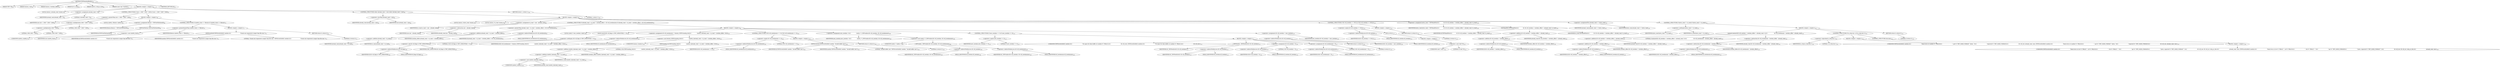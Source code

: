 digraph "TIFFReadAndRealloc" {  
"73977" [label = <(METHOD,TIFFReadAndRealloc)<SUB>55</SUB>> ]
"73978" [label = <(PARAM,TIFF *tif)<SUB>55</SUB>> ]
"73979" [label = <(PARAM,tmsize_t size)<SUB>55</SUB>> ]
"73980" [label = <(PARAM,tmsize_t rawdata_offset)<SUB>55</SUB>> ]
"73981" [label = <(PARAM,int is_strip)<SUB>56</SUB>> ]
"73982" [label = <(PARAM,uint32_t strip_or_tile)<SUB>56</SUB>> ]
"73983" [label = <(PARAM,const char *module)<SUB>57</SUB>> ]
"73984" [label = <(BLOCK,&lt;empty&gt;,&lt;empty&gt;)<SUB>58</SUB>> ]
"73985" [label = <(LOCAL,tmsize_t already_read: tmsize_t)<SUB>62</SUB>> ]
"73986" [label = <(&lt;operator&gt;.assignment,already_read = 0)<SUB>62</SUB>> ]
"73987" [label = <(IDENTIFIER,already_read,already_read = 0)<SUB>62</SUB>> ]
"73988" [label = <(LITERAL,0,already_read = 0)<SUB>62</SUB>> ]
"73989" [label = <(CONTROL_STRUCTURE,if (size &gt; 1000 * 1000 * 1000),if (size &gt; 1000 * 1000 * 1000))<SUB>67</SUB>> ]
"73990" [label = <(&lt;operator&gt;.greaterThan,size &gt; 1000 * 1000 * 1000)<SUB>67</SUB>> ]
"73991" [label = <(IDENTIFIER,size,size &gt; 1000 * 1000 * 1000)<SUB>67</SUB>> ]
"73992" [label = <(&lt;operator&gt;.multiplication,1000 * 1000 * 1000)<SUB>67</SUB>> ]
"73993" [label = <(&lt;operator&gt;.multiplication,1000 * 1000)<SUB>67</SUB>> ]
"73994" [label = <(LITERAL,1000,1000 * 1000)<SUB>67</SUB>> ]
"73995" [label = <(LITERAL,1000,1000 * 1000)<SUB>67</SUB>> ]
"73996" [label = <(LITERAL,1000,1000 * 1000 * 1000)<SUB>67</SUB>> ]
"73997" [label = <(BLOCK,&lt;empty&gt;,&lt;empty&gt;)<SUB>68</SUB>> ]
"73998" [label = <(LOCAL,uint64_t filesize: uint64_t)<SUB>69</SUB>> ]
"73999" [label = <(&lt;operator&gt;.assignment,filesize = TIFFGetFileSize(tif))<SUB>69</SUB>> ]
"74000" [label = <(IDENTIFIER,filesize,filesize = TIFFGetFileSize(tif))<SUB>69</SUB>> ]
"74001" [label = <(TIFFGetFileSize,TIFFGetFileSize(tif))<SUB>69</SUB>> ]
"74002" [label = <(IDENTIFIER,tif,TIFFGetFileSize(tif))<SUB>69</SUB>> ]
"74003" [label = <(CONTROL_STRUCTURE,if ((uint64_t)size &gt;= filesize),if ((uint64_t)size &gt;= filesize))<SUB>70</SUB>> ]
"74004" [label = <(&lt;operator&gt;.greaterEqualsThan,(uint64_t)size &gt;= filesize)<SUB>70</SUB>> ]
"74005" [label = <(&lt;operator&gt;.cast,(uint64_t)size)<SUB>70</SUB>> ]
"74006" [label = <(UNKNOWN,uint64_t,uint64_t)<SUB>70</SUB>> ]
"74007" [label = <(IDENTIFIER,size,(uint64_t)size)<SUB>70</SUB>> ]
"74008" [label = <(IDENTIFIER,filesize,(uint64_t)size &gt;= filesize)<SUB>70</SUB>> ]
"74009" [label = <(BLOCK,&lt;empty&gt;,&lt;empty&gt;)<SUB>71</SUB>> ]
"74010" [label = <(TIFFErrorExtR,TIFFErrorExtR(tif, module,\012                          &quot;Chunk size requested is larger than file size.&quot;))<SUB>72</SUB>> ]
"74011" [label = <(IDENTIFIER,tif,TIFFErrorExtR(tif, module,\012                          &quot;Chunk size requested is larger than file size.&quot;))<SUB>72</SUB>> ]
"74012" [label = <(IDENTIFIER,module,TIFFErrorExtR(tif, module,\012                          &quot;Chunk size requested is larger than file size.&quot;))<SUB>72</SUB>> ]
"74013" [label = <(LITERAL,&quot;Chunk size requested is larger than file size.&quot;,TIFFErrorExtR(tif, module,\012                          &quot;Chunk size requested is larger than file size.&quot;))<SUB>73</SUB>> ]
"74014" [label = <(RETURN,return 0;,return 0;)<SUB>74</SUB>> ]
"74015" [label = <(LITERAL,0,return 0;)<SUB>74</SUB>> ]
"74016" [label = <(CONTROL_STRUCTURE,while (already_read &lt; size),while (already_read &lt; size))<SUB>85</SUB>> ]
"74017" [label = <(&lt;operator&gt;.lessThan,already_read &lt; size)<SUB>85</SUB>> ]
"74018" [label = <(IDENTIFIER,already_read,already_read &lt; size)<SUB>85</SUB>> ]
"74019" [label = <(IDENTIFIER,size,already_read &lt; size)<SUB>85</SUB>> ]
"74020" [label = <(BLOCK,&lt;empty&gt;,&lt;empty&gt;)<SUB>86</SUB>> ]
"74021" [label = <(LOCAL,tmsize_t bytes_read: tmsize_t)<SUB>87</SUB>> ]
"74022" [label = <(LOCAL,tmsize_t to_read: tmsize_t)<SUB>88</SUB>> ]
"74023" [label = <(&lt;operator&gt;.assignment,to_read = size - already_read)<SUB>88</SUB>> ]
"74024" [label = <(IDENTIFIER,to_read,to_read = size - already_read)<SUB>88</SUB>> ]
"74025" [label = <(&lt;operator&gt;.subtraction,size - already_read)<SUB>88</SUB>> ]
"74026" [label = <(IDENTIFIER,size,size - already_read)<SUB>88</SUB>> ]
"74027" [label = <(IDENTIFIER,already_read,size - already_read)<SUB>88</SUB>> ]
"74028" [label = <(CONTROL_STRUCTURE,if (already_read + to_read + rawdata_offset &gt; tif-&gt;tif_rawdatasize),if (already_read + to_read + rawdata_offset &gt; tif-&gt;tif_rawdatasize))<SUB>97</SUB>> ]
"74029" [label = <(&lt;operator&gt;.greaterThan,already_read + to_read + rawdata_offset &gt; tif-&gt;tif_rawdatasize)<SUB>97</SUB>> ]
"74030" [label = <(&lt;operator&gt;.addition,already_read + to_read + rawdata_offset)<SUB>97</SUB>> ]
"74031" [label = <(&lt;operator&gt;.addition,already_read + to_read)<SUB>97</SUB>> ]
"74032" [label = <(IDENTIFIER,already_read,already_read + to_read)<SUB>97</SUB>> ]
"74033" [label = <(IDENTIFIER,to_read,already_read + to_read)<SUB>97</SUB>> ]
"74034" [label = <(IDENTIFIER,rawdata_offset,already_read + to_read + rawdata_offset)<SUB>97</SUB>> ]
"74035" [label = <(&lt;operator&gt;.indirectFieldAccess,tif-&gt;tif_rawdatasize)<SUB>97</SUB>> ]
"74036" [label = <(IDENTIFIER,tif,already_read + to_read + rawdata_offset &gt; tif-&gt;tif_rawdatasize)<SUB>97</SUB>> ]
"74037" [label = <(FIELD_IDENTIFIER,tif_rawdatasize,tif_rawdatasize)<SUB>97</SUB>> ]
"74038" [label = <(BLOCK,&lt;empty&gt;,&lt;empty&gt;)<SUB>98</SUB>> ]
"74039" [label = <(LOCAL,uint8_t* new_rawdata: uint8_t)<SUB>99</SUB>> ]
"74040" [label = <(assert,assert((tif-&gt;tif_flags &amp; TIFF_MYBUFFER) != 0))<SUB>100</SUB>> ]
"74041" [label = <(&lt;operator&gt;.notEquals,(tif-&gt;tif_flags &amp; TIFF_MYBUFFER) != 0)<SUB>100</SUB>> ]
"74042" [label = <(&lt;operator&gt;.and,tif-&gt;tif_flags &amp; TIFF_MYBUFFER)<SUB>100</SUB>> ]
"74043" [label = <(&lt;operator&gt;.indirectFieldAccess,tif-&gt;tif_flags)<SUB>100</SUB>> ]
"74044" [label = <(IDENTIFIER,tif,tif-&gt;tif_flags &amp; TIFF_MYBUFFER)<SUB>100</SUB>> ]
"74045" [label = <(FIELD_IDENTIFIER,tif_flags,tif_flags)<SUB>100</SUB>> ]
"74046" [label = <(IDENTIFIER,TIFF_MYBUFFER,tif-&gt;tif_flags &amp; TIFF_MYBUFFER)<SUB>100</SUB>> ]
"74047" [label = <(LITERAL,0,(tif-&gt;tif_flags &amp; TIFF_MYBUFFER) != 0)<SUB>100</SUB>> ]
"74048" [label = <(&lt;operator&gt;.assignment,tif-&gt;tif_rawdatasize = (tmsize_t)TIFFroundup_64(\012                (uint64_t)already_read + to_read + rawdata_offset, 1024))<SUB>101</SUB>> ]
"74049" [label = <(&lt;operator&gt;.indirectFieldAccess,tif-&gt;tif_rawdatasize)<SUB>101</SUB>> ]
"74050" [label = <(IDENTIFIER,tif,tif-&gt;tif_rawdatasize = (tmsize_t)TIFFroundup_64(\012                (uint64_t)already_read + to_read + rawdata_offset, 1024))<SUB>101</SUB>> ]
"74051" [label = <(FIELD_IDENTIFIER,tif_rawdatasize,tif_rawdatasize)<SUB>101</SUB>> ]
"74052" [label = <(&lt;operator&gt;.cast,(tmsize_t)TIFFroundup_64(\012                (uint64_t)already_read + to_read + rawdata_offset, 1024))<SUB>101</SUB>> ]
"74053" [label = <(UNKNOWN,tmsize_t,tmsize_t)<SUB>101</SUB>> ]
"74054" [label = <(TIFFroundup_64,TIFFroundup_64(\012                (uint64_t)already_read + to_read + rawdata_offset, 1024))<SUB>101</SUB>> ]
"74055" [label = <(&lt;operator&gt;.addition,(uint64_t)already_read + to_read + rawdata_offset)<SUB>102</SUB>> ]
"74056" [label = <(&lt;operator&gt;.addition,(uint64_t)already_read + to_read)<SUB>102</SUB>> ]
"74057" [label = <(&lt;operator&gt;.cast,(uint64_t)already_read)<SUB>102</SUB>> ]
"74058" [label = <(UNKNOWN,uint64_t,uint64_t)<SUB>102</SUB>> ]
"74059" [label = <(IDENTIFIER,already_read,(uint64_t)already_read)<SUB>102</SUB>> ]
"74060" [label = <(IDENTIFIER,to_read,(uint64_t)already_read + to_read)<SUB>102</SUB>> ]
"74061" [label = <(IDENTIFIER,rawdata_offset,(uint64_t)already_read + to_read + rawdata_offset)<SUB>102</SUB>> ]
"74062" [label = <(LITERAL,1024,TIFFroundup_64(\012                (uint64_t)already_read + to_read + rawdata_offset, 1024))<SUB>102</SUB>> ]
"74063" [label = <(CONTROL_STRUCTURE,if (tif-&gt;tif_rawdatasize == 0),if (tif-&gt;tif_rawdatasize == 0))<SUB>103</SUB>> ]
"74064" [label = <(&lt;operator&gt;.equals,tif-&gt;tif_rawdatasize == 0)<SUB>103</SUB>> ]
"74065" [label = <(&lt;operator&gt;.indirectFieldAccess,tif-&gt;tif_rawdatasize)<SUB>103</SUB>> ]
"74066" [label = <(IDENTIFIER,tif,tif-&gt;tif_rawdatasize == 0)<SUB>103</SUB>> ]
"74067" [label = <(FIELD_IDENTIFIER,tif_rawdatasize,tif_rawdatasize)<SUB>103</SUB>> ]
"74068" [label = <(LITERAL,0,tif-&gt;tif_rawdatasize == 0)<SUB>103</SUB>> ]
"74069" [label = <(BLOCK,&lt;empty&gt;,&lt;empty&gt;)<SUB>104</SUB>> ]
"74070" [label = <(TIFFErrorExtR,TIFFErrorExtR(tif, module, &quot;Invalid buffer size&quot;))<SUB>105</SUB>> ]
"74071" [label = <(IDENTIFIER,tif,TIFFErrorExtR(tif, module, &quot;Invalid buffer size&quot;))<SUB>105</SUB>> ]
"74072" [label = <(IDENTIFIER,module,TIFFErrorExtR(tif, module, &quot;Invalid buffer size&quot;))<SUB>105</SUB>> ]
"74073" [label = <(LITERAL,&quot;Invalid buffer size&quot;,TIFFErrorExtR(tif, module, &quot;Invalid buffer size&quot;))<SUB>105</SUB>> ]
"74074" [label = <(RETURN,return 0;,return 0;)<SUB>106</SUB>> ]
"74075" [label = <(LITERAL,0,return 0;)<SUB>106</SUB>> ]
"74076" [label = <(&lt;operator&gt;.assignment,new_rawdata =\012                (uint8_t *)_TIFFrealloc(tif-&gt;tif_rawdata, tif-&gt;tif_rawdatasize))<SUB>108</SUB>> ]
"74077" [label = <(IDENTIFIER,new_rawdata,new_rawdata =\012                (uint8_t *)_TIFFrealloc(tif-&gt;tif_rawdata, tif-&gt;tif_rawdatasize))<SUB>108</SUB>> ]
"74078" [label = <(&lt;operator&gt;.cast,(uint8_t *)_TIFFrealloc(tif-&gt;tif_rawdata, tif-&gt;tif_rawdatasize))<SUB>109</SUB>> ]
"74079" [label = <(UNKNOWN,uint8_t *,uint8_t *)<SUB>109</SUB>> ]
"74080" [label = <(_TIFFrealloc,_TIFFrealloc(tif-&gt;tif_rawdata, tif-&gt;tif_rawdatasize))<SUB>109</SUB>> ]
"74081" [label = <(&lt;operator&gt;.indirectFieldAccess,tif-&gt;tif_rawdata)<SUB>109</SUB>> ]
"74082" [label = <(IDENTIFIER,tif,_TIFFrealloc(tif-&gt;tif_rawdata, tif-&gt;tif_rawdatasize))<SUB>109</SUB>> ]
"74083" [label = <(FIELD_IDENTIFIER,tif_rawdata,tif_rawdata)<SUB>109</SUB>> ]
"74084" [label = <(&lt;operator&gt;.indirectFieldAccess,tif-&gt;tif_rawdatasize)<SUB>109</SUB>> ]
"74085" [label = <(IDENTIFIER,tif,_TIFFrealloc(tif-&gt;tif_rawdata, tif-&gt;tif_rawdatasize))<SUB>109</SUB>> ]
"74086" [label = <(FIELD_IDENTIFIER,tif_rawdatasize,tif_rawdatasize)<SUB>109</SUB>> ]
"74087" [label = <(CONTROL_STRUCTURE,if (new_rawdata == 0),if (new_rawdata == 0))<SUB>110</SUB>> ]
"74088" [label = <(&lt;operator&gt;.equals,new_rawdata == 0)<SUB>110</SUB>> ]
"74089" [label = <(IDENTIFIER,new_rawdata,new_rawdata == 0)<SUB>110</SUB>> ]
"74090" [label = <(LITERAL,0,new_rawdata == 0)<SUB>110</SUB>> ]
"74091" [label = <(BLOCK,&lt;empty&gt;,&lt;empty&gt;)<SUB>111</SUB>> ]
"74092" [label = <(UNKNOWN,TIFFErrorExtR(tif, module,\012                              &quot;No space for data buffer at scanline %&quot; PRIu32,\012                              tif-&gt;tif_row);,TIFFErrorExtR(tif, module,\012                              &quot;No space for data buffer at scanline %&quot; PRIu32,\012                              tif-&gt;tif_row);)<SUB>112</SUB>> ]
"74093" [label = <(_TIFFfreeExt,_TIFFfreeExt(tif, tif-&gt;tif_rawdata))<SUB>115</SUB>> ]
"74094" [label = <(IDENTIFIER,tif,_TIFFfreeExt(tif, tif-&gt;tif_rawdata))<SUB>115</SUB>> ]
"74095" [label = <(&lt;operator&gt;.indirectFieldAccess,tif-&gt;tif_rawdata)<SUB>115</SUB>> ]
"74096" [label = <(IDENTIFIER,tif,_TIFFfreeExt(tif, tif-&gt;tif_rawdata))<SUB>115</SUB>> ]
"74097" [label = <(FIELD_IDENTIFIER,tif_rawdata,tif_rawdata)<SUB>115</SUB>> ]
"74098" [label = <(&lt;operator&gt;.assignment,tif-&gt;tif_rawdata = 0)<SUB>116</SUB>> ]
"74099" [label = <(&lt;operator&gt;.indirectFieldAccess,tif-&gt;tif_rawdata)<SUB>116</SUB>> ]
"74100" [label = <(IDENTIFIER,tif,tif-&gt;tif_rawdata = 0)<SUB>116</SUB>> ]
"74101" [label = <(FIELD_IDENTIFIER,tif_rawdata,tif_rawdata)<SUB>116</SUB>> ]
"74102" [label = <(LITERAL,0,tif-&gt;tif_rawdata = 0)<SUB>116</SUB>> ]
"74103" [label = <(&lt;operator&gt;.assignment,tif-&gt;tif_rawdatasize = 0)<SUB>117</SUB>> ]
"74104" [label = <(&lt;operator&gt;.indirectFieldAccess,tif-&gt;tif_rawdatasize)<SUB>117</SUB>> ]
"74105" [label = <(IDENTIFIER,tif,tif-&gt;tif_rawdatasize = 0)<SUB>117</SUB>> ]
"74106" [label = <(FIELD_IDENTIFIER,tif_rawdatasize,tif_rawdatasize)<SUB>117</SUB>> ]
"74107" [label = <(LITERAL,0,tif-&gt;tif_rawdatasize = 0)<SUB>117</SUB>> ]
"74108" [label = <(RETURN,return 0;,return 0;)<SUB>118</SUB>> ]
"74109" [label = <(LITERAL,0,return 0;)<SUB>118</SUB>> ]
"74110" [label = <(&lt;operator&gt;.assignment,tif-&gt;tif_rawdata = new_rawdata)<SUB>120</SUB>> ]
"74111" [label = <(&lt;operator&gt;.indirectFieldAccess,tif-&gt;tif_rawdata)<SUB>120</SUB>> ]
"74112" [label = <(IDENTIFIER,tif,tif-&gt;tif_rawdata = new_rawdata)<SUB>120</SUB>> ]
"74113" [label = <(FIELD_IDENTIFIER,tif_rawdata,tif_rawdata)<SUB>120</SUB>> ]
"74114" [label = <(IDENTIFIER,new_rawdata,tif-&gt;tif_rawdata = new_rawdata)<SUB>120</SUB>> ]
"74115" [label = <(CONTROL_STRUCTURE,if (tif-&gt;tif_rawdata == NULL),if (tif-&gt;tif_rawdata == NULL))<SUB>122</SUB>> ]
"74116" [label = <(&lt;operator&gt;.equals,tif-&gt;tif_rawdata == NULL)<SUB>122</SUB>> ]
"74117" [label = <(&lt;operator&gt;.indirectFieldAccess,tif-&gt;tif_rawdata)<SUB>122</SUB>> ]
"74118" [label = <(IDENTIFIER,tif,tif-&gt;tif_rawdata == NULL)<SUB>122</SUB>> ]
"74119" [label = <(FIELD_IDENTIFIER,tif_rawdata,tif_rawdata)<SUB>122</SUB>> ]
"74120" [label = <(NULL,NULL)<SUB>122</SUB>> ]
"74121" [label = <(BLOCK,&lt;empty&gt;,&lt;empty&gt;)> ]
"74122" [label = <(&lt;operator&gt;.cast,(void *)0)<SUB>122</SUB>> ]
"74123" [label = <(UNKNOWN,void *,void *)<SUB>122</SUB>> ]
"74124" [label = <(LITERAL,0,(void *)0)<SUB>122</SUB>> ]
"74125" [label = <(BLOCK,&lt;empty&gt;,&lt;empty&gt;)<SUB>123</SUB>> ]
"74126" [label = <(RETURN,return 0;,return 0;)<SUB>125</SUB>> ]
"74127" [label = <(LITERAL,0,return 0;)<SUB>125</SUB>> ]
"74128" [label = <(&lt;operator&gt;.assignment,bytes_read = TIFFReadFile(\012            tif, tif-&gt;tif_rawdata + rawdata_offset + already_read, to_read))<SUB>128</SUB>> ]
"74129" [label = <(IDENTIFIER,bytes_read,bytes_read = TIFFReadFile(\012            tif, tif-&gt;tif_rawdata + rawdata_offset + already_read, to_read))<SUB>128</SUB>> ]
"74130" [label = <(TIFFReadFile,TIFFReadFile(\012            tif, tif-&gt;tif_rawdata + rawdata_offset + already_read, to_read))<SUB>128</SUB>> ]
"74131" [label = <(IDENTIFIER,tif,TIFFReadFile(\012            tif, tif-&gt;tif_rawdata + rawdata_offset + already_read, to_read))<SUB>129</SUB>> ]
"74132" [label = <(&lt;operator&gt;.addition,tif-&gt;tif_rawdata + rawdata_offset + already_read)<SUB>129</SUB>> ]
"74133" [label = <(&lt;operator&gt;.addition,tif-&gt;tif_rawdata + rawdata_offset)<SUB>129</SUB>> ]
"74134" [label = <(&lt;operator&gt;.indirectFieldAccess,tif-&gt;tif_rawdata)<SUB>129</SUB>> ]
"74135" [label = <(IDENTIFIER,tif,tif-&gt;tif_rawdata + rawdata_offset)<SUB>129</SUB>> ]
"74136" [label = <(FIELD_IDENTIFIER,tif_rawdata,tif_rawdata)<SUB>129</SUB>> ]
"74137" [label = <(IDENTIFIER,rawdata_offset,tif-&gt;tif_rawdata + rawdata_offset)<SUB>129</SUB>> ]
"74138" [label = <(IDENTIFIER,already_read,tif-&gt;tif_rawdata + rawdata_offset + already_read)<SUB>129</SUB>> ]
"74139" [label = <(IDENTIFIER,to_read,TIFFReadFile(\012            tif, tif-&gt;tif_rawdata + rawdata_offset + already_read, to_read))<SUB>129</SUB>> ]
"74140" [label = <(&lt;operator&gt;.assignmentPlus,already_read += bytes_read)<SUB>130</SUB>> ]
"74141" [label = <(IDENTIFIER,already_read,already_read += bytes_read)<SUB>130</SUB>> ]
"74142" [label = <(IDENTIFIER,bytes_read,already_read += bytes_read)<SUB>130</SUB>> ]
"74143" [label = <(CONTROL_STRUCTURE,if (bytes_read != to_read),if (bytes_read != to_read))<SUB>131</SUB>> ]
"74144" [label = <(&lt;operator&gt;.notEquals,bytes_read != to_read)<SUB>131</SUB>> ]
"74145" [label = <(IDENTIFIER,bytes_read,bytes_read != to_read)<SUB>131</SUB>> ]
"74146" [label = <(IDENTIFIER,to_read,bytes_read != to_read)<SUB>131</SUB>> ]
"74147" [label = <(BLOCK,&lt;empty&gt;,&lt;empty&gt;)<SUB>132</SUB>> ]
"74148" [label = <(memset,memset(tif-&gt;tif_rawdata + rawdata_offset + already_read, 0,\012                   tif-&gt;tif_rawdatasize - rawdata_offset - already_read))<SUB>133</SUB>> ]
"74149" [label = <(&lt;operator&gt;.addition,tif-&gt;tif_rawdata + rawdata_offset + already_read)<SUB>133</SUB>> ]
"74150" [label = <(&lt;operator&gt;.addition,tif-&gt;tif_rawdata + rawdata_offset)<SUB>133</SUB>> ]
"74151" [label = <(&lt;operator&gt;.indirectFieldAccess,tif-&gt;tif_rawdata)<SUB>133</SUB>> ]
"74152" [label = <(IDENTIFIER,tif,tif-&gt;tif_rawdata + rawdata_offset)<SUB>133</SUB>> ]
"74153" [label = <(FIELD_IDENTIFIER,tif_rawdata,tif_rawdata)<SUB>133</SUB>> ]
"74154" [label = <(IDENTIFIER,rawdata_offset,tif-&gt;tif_rawdata + rawdata_offset)<SUB>133</SUB>> ]
"74155" [label = <(IDENTIFIER,already_read,tif-&gt;tif_rawdata + rawdata_offset + already_read)<SUB>133</SUB>> ]
"74156" [label = <(LITERAL,0,memset(tif-&gt;tif_rawdata + rawdata_offset + already_read, 0,\012                   tif-&gt;tif_rawdatasize - rawdata_offset - already_read))<SUB>133</SUB>> ]
"74157" [label = <(&lt;operator&gt;.subtraction,tif-&gt;tif_rawdatasize - rawdata_offset - already_read)<SUB>134</SUB>> ]
"74158" [label = <(&lt;operator&gt;.subtraction,tif-&gt;tif_rawdatasize - rawdata_offset)<SUB>134</SUB>> ]
"74159" [label = <(&lt;operator&gt;.indirectFieldAccess,tif-&gt;tif_rawdatasize)<SUB>134</SUB>> ]
"74160" [label = <(IDENTIFIER,tif,tif-&gt;tif_rawdatasize - rawdata_offset)<SUB>134</SUB>> ]
"74161" [label = <(FIELD_IDENTIFIER,tif_rawdatasize,tif_rawdatasize)<SUB>134</SUB>> ]
"74162" [label = <(IDENTIFIER,rawdata_offset,tif-&gt;tif_rawdatasize - rawdata_offset)<SUB>134</SUB>> ]
"74163" [label = <(IDENTIFIER,already_read,tif-&gt;tif_rawdatasize - rawdata_offset - already_read)<SUB>134</SUB>> ]
"74164" [label = <(CONTROL_STRUCTURE,if (is_strip &amp;&amp; 1),if (is_strip &amp;&amp; 1))<SUB>135</SUB>> ]
"74165" [label = <(&lt;operator&gt;.logicalAnd,is_strip &amp;&amp; 1)<SUB>135</SUB>> ]
"74166" [label = <(IDENTIFIER,is_strip,is_strip &amp;&amp; 1)<SUB>135</SUB>> ]
"74167" [label = <(LITERAL,1,is_strip &amp;&amp; 1)<SUB>135</SUB>> ]
"74168" [label = <(BLOCK,&lt;empty&gt;,&lt;empty&gt;)<SUB>136</SUB>> ]
"74169" [label = <(UNKNOWN,TIFFErrorExtR(tif, module,\012                              &quot;Read error at scanline %&quot; PRIu32\012                              &quot;; got %&quot; TIFF_SSIZE_FORMAT &quot; bytes, &quot;\012                              &quot;expected %&quot; TIFF_SSIZE_FORMAT,\012                              tif-&gt;tif_row, already_read, size);,TIFFErrorExtR(tif, module,\012                              &quot;Read error at scanline %&quot; PRIu32\012                              &quot;; got %&quot; TIFF_SSIZE_FORMAT &quot; bytes, &quot;\012                              &quot;expected %&quot; TIFF_SSIZE_FORMAT,\012                              tif-&gt;tif_row, already_read, size);)<SUB>137</SUB>> ]
"74170" [label = <(CONTROL_STRUCTURE,else,else)<SUB>144</SUB>> ]
"74171" [label = <(BLOCK,&lt;empty&gt;,&lt;empty&gt;)<SUB>144</SUB>> ]
"74172" [label = <(UNKNOWN,TIFFErrorExtR(tif, module,\012                              &quot;Read error at row %&quot; PRIu32 &quot;, col %&quot; PRIu32\012                              &quot;, tile %&quot; PRIu32 &quot;; &quot;\012                              &quot;got %&quot; TIFF_SSIZE_FORMAT\012                              &quot; bytes, expected %&quot; TIFF_SSIZE_FORMAT &quot;&quot;,\012                              tif-&gt;tif_row, tif-&gt;tif_col, strip_or_tile,\012                              already_read, size);,TIFFErrorExtR(tif, module,\012                              &quot;Read error at row %&quot; PRIu32 &quot;, col %&quot; PRIu32\012                              &quot;, tile %&quot; PRIu32 &quot;; &quot;\012                              &quot;got %&quot; TIFF_SSIZE_FORMAT\012                              &quot; bytes, expected %&quot; TIFF_SSIZE_FORMAT &quot;&quot;,\012                              tif-&gt;tif_row, tif-&gt;tif_col, strip_or_tile,\012                              already_read, size);)<SUB>145</SUB>> ]
"74173" [label = <(RETURN,return 0;,return 0;)<SUB>153</SUB>> ]
"74174" [label = <(LITERAL,0,return 0;)<SUB>153</SUB>> ]
"74175" [label = <(RETURN,return 1;,return 1;)<SUB>156</SUB>> ]
"74176" [label = <(LITERAL,1,return 1;)<SUB>156</SUB>> ]
"74177" [label = <(METHOD_RETURN,int)<SUB>55</SUB>> ]
  "73977" -> "73978" 
  "73977" -> "73979" 
  "73977" -> "73980" 
  "73977" -> "73981" 
  "73977" -> "73982" 
  "73977" -> "73983" 
  "73977" -> "73984" 
  "73977" -> "74177" 
  "73984" -> "73985" 
  "73984" -> "73986" 
  "73984" -> "73989" 
  "73984" -> "74016" 
  "73984" -> "74175" 
  "73986" -> "73987" 
  "73986" -> "73988" 
  "73989" -> "73990" 
  "73989" -> "73997" 
  "73990" -> "73991" 
  "73990" -> "73992" 
  "73992" -> "73993" 
  "73992" -> "73996" 
  "73993" -> "73994" 
  "73993" -> "73995" 
  "73997" -> "73998" 
  "73997" -> "73999" 
  "73997" -> "74003" 
  "73999" -> "74000" 
  "73999" -> "74001" 
  "74001" -> "74002" 
  "74003" -> "74004" 
  "74003" -> "74009" 
  "74004" -> "74005" 
  "74004" -> "74008" 
  "74005" -> "74006" 
  "74005" -> "74007" 
  "74009" -> "74010" 
  "74009" -> "74014" 
  "74010" -> "74011" 
  "74010" -> "74012" 
  "74010" -> "74013" 
  "74014" -> "74015" 
  "74016" -> "74017" 
  "74016" -> "74020" 
  "74017" -> "74018" 
  "74017" -> "74019" 
  "74020" -> "74021" 
  "74020" -> "74022" 
  "74020" -> "74023" 
  "74020" -> "74028" 
  "74020" -> "74115" 
  "74020" -> "74128" 
  "74020" -> "74140" 
  "74020" -> "74143" 
  "74023" -> "74024" 
  "74023" -> "74025" 
  "74025" -> "74026" 
  "74025" -> "74027" 
  "74028" -> "74029" 
  "74028" -> "74038" 
  "74029" -> "74030" 
  "74029" -> "74035" 
  "74030" -> "74031" 
  "74030" -> "74034" 
  "74031" -> "74032" 
  "74031" -> "74033" 
  "74035" -> "74036" 
  "74035" -> "74037" 
  "74038" -> "74039" 
  "74038" -> "74040" 
  "74038" -> "74048" 
  "74038" -> "74063" 
  "74038" -> "74076" 
  "74038" -> "74087" 
  "74038" -> "74110" 
  "74040" -> "74041" 
  "74041" -> "74042" 
  "74041" -> "74047" 
  "74042" -> "74043" 
  "74042" -> "74046" 
  "74043" -> "74044" 
  "74043" -> "74045" 
  "74048" -> "74049" 
  "74048" -> "74052" 
  "74049" -> "74050" 
  "74049" -> "74051" 
  "74052" -> "74053" 
  "74052" -> "74054" 
  "74054" -> "74055" 
  "74054" -> "74062" 
  "74055" -> "74056" 
  "74055" -> "74061" 
  "74056" -> "74057" 
  "74056" -> "74060" 
  "74057" -> "74058" 
  "74057" -> "74059" 
  "74063" -> "74064" 
  "74063" -> "74069" 
  "74064" -> "74065" 
  "74064" -> "74068" 
  "74065" -> "74066" 
  "74065" -> "74067" 
  "74069" -> "74070" 
  "74069" -> "74074" 
  "74070" -> "74071" 
  "74070" -> "74072" 
  "74070" -> "74073" 
  "74074" -> "74075" 
  "74076" -> "74077" 
  "74076" -> "74078" 
  "74078" -> "74079" 
  "74078" -> "74080" 
  "74080" -> "74081" 
  "74080" -> "74084" 
  "74081" -> "74082" 
  "74081" -> "74083" 
  "74084" -> "74085" 
  "74084" -> "74086" 
  "74087" -> "74088" 
  "74087" -> "74091" 
  "74088" -> "74089" 
  "74088" -> "74090" 
  "74091" -> "74092" 
  "74091" -> "74093" 
  "74091" -> "74098" 
  "74091" -> "74103" 
  "74091" -> "74108" 
  "74093" -> "74094" 
  "74093" -> "74095" 
  "74095" -> "74096" 
  "74095" -> "74097" 
  "74098" -> "74099" 
  "74098" -> "74102" 
  "74099" -> "74100" 
  "74099" -> "74101" 
  "74103" -> "74104" 
  "74103" -> "74107" 
  "74104" -> "74105" 
  "74104" -> "74106" 
  "74108" -> "74109" 
  "74110" -> "74111" 
  "74110" -> "74114" 
  "74111" -> "74112" 
  "74111" -> "74113" 
  "74115" -> "74116" 
  "74115" -> "74125" 
  "74116" -> "74117" 
  "74116" -> "74120" 
  "74117" -> "74118" 
  "74117" -> "74119" 
  "74120" -> "74121" 
  "74121" -> "74122" 
  "74122" -> "74123" 
  "74122" -> "74124" 
  "74125" -> "74126" 
  "74126" -> "74127" 
  "74128" -> "74129" 
  "74128" -> "74130" 
  "74130" -> "74131" 
  "74130" -> "74132" 
  "74130" -> "74139" 
  "74132" -> "74133" 
  "74132" -> "74138" 
  "74133" -> "74134" 
  "74133" -> "74137" 
  "74134" -> "74135" 
  "74134" -> "74136" 
  "74140" -> "74141" 
  "74140" -> "74142" 
  "74143" -> "74144" 
  "74143" -> "74147" 
  "74144" -> "74145" 
  "74144" -> "74146" 
  "74147" -> "74148" 
  "74147" -> "74164" 
  "74147" -> "74173" 
  "74148" -> "74149" 
  "74148" -> "74156" 
  "74148" -> "74157" 
  "74149" -> "74150" 
  "74149" -> "74155" 
  "74150" -> "74151" 
  "74150" -> "74154" 
  "74151" -> "74152" 
  "74151" -> "74153" 
  "74157" -> "74158" 
  "74157" -> "74163" 
  "74158" -> "74159" 
  "74158" -> "74162" 
  "74159" -> "74160" 
  "74159" -> "74161" 
  "74164" -> "74165" 
  "74164" -> "74168" 
  "74164" -> "74170" 
  "74165" -> "74166" 
  "74165" -> "74167" 
  "74168" -> "74169" 
  "74170" -> "74171" 
  "74171" -> "74172" 
  "74173" -> "74174" 
  "74175" -> "74176" 
}
